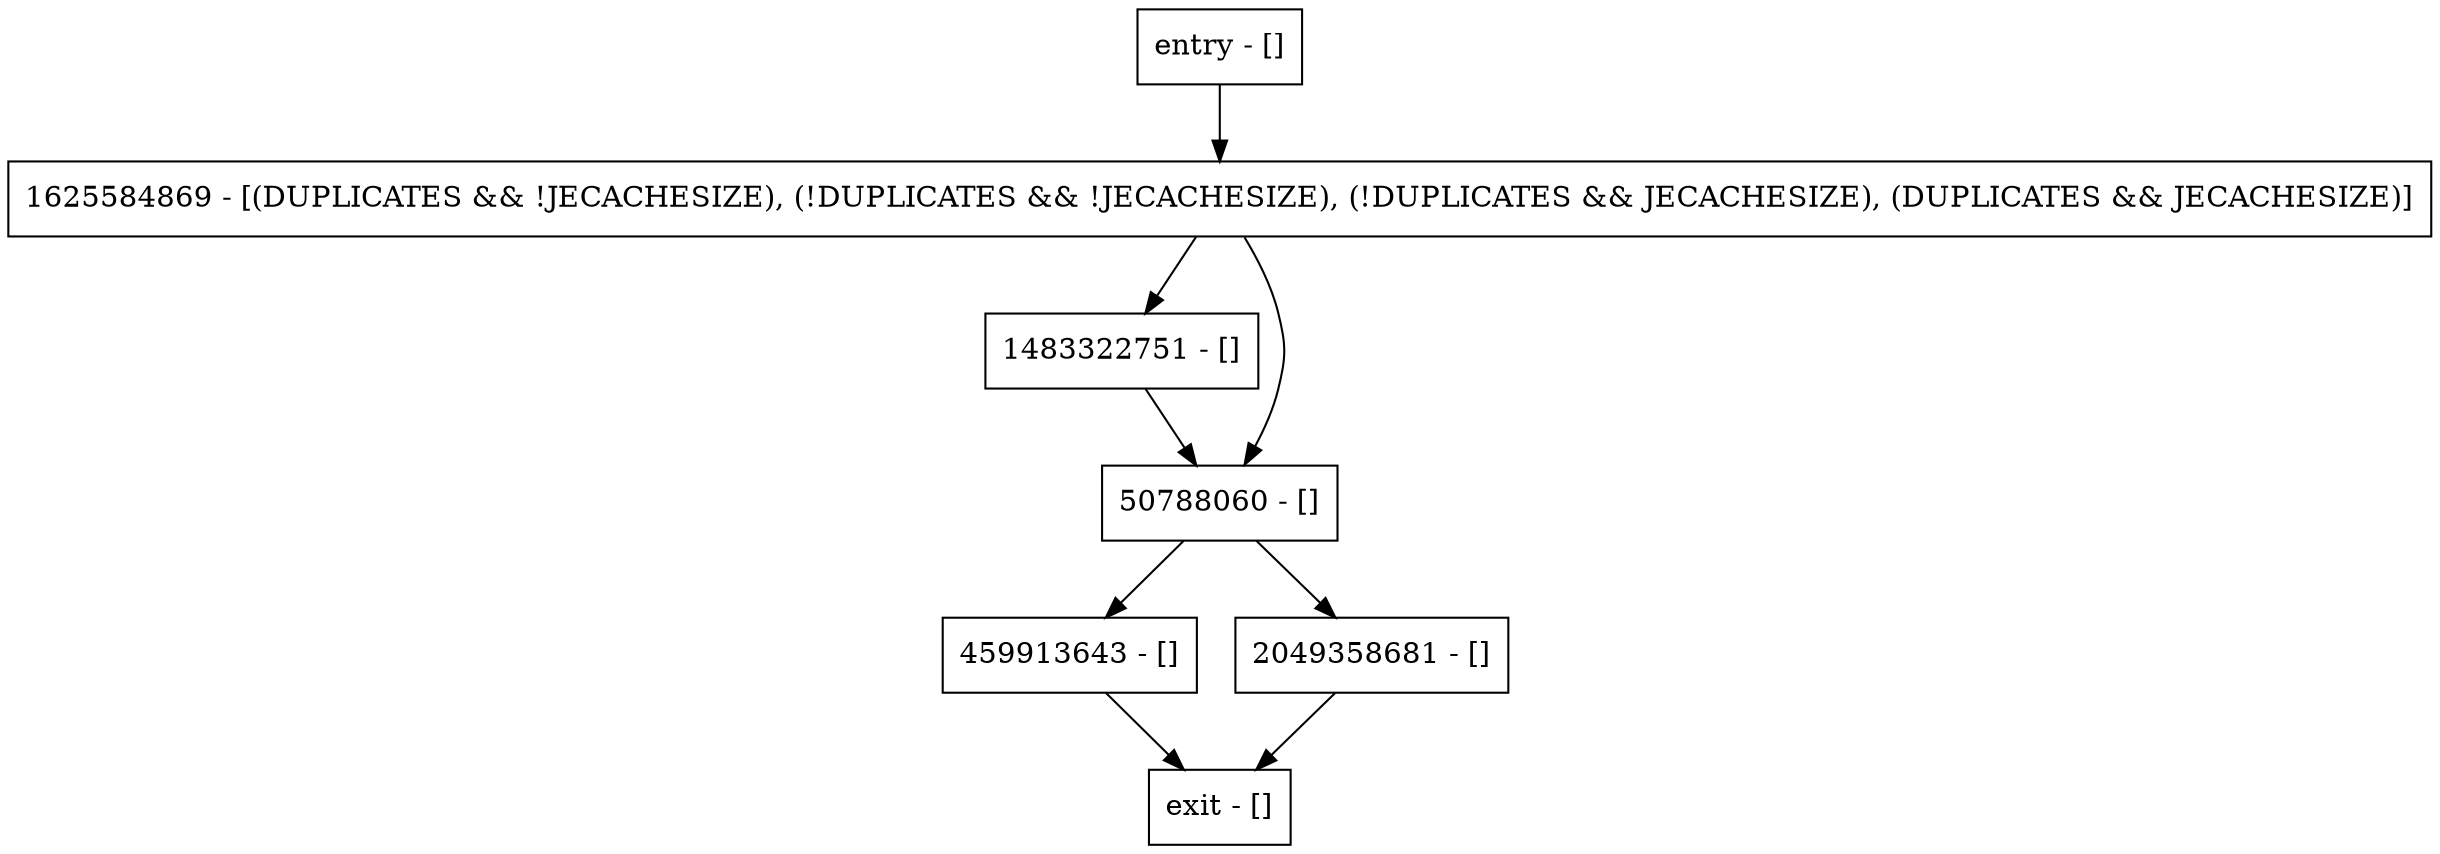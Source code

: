 digraph openDatabase {
node [shape=record];
entry [label="entry - []"];
exit [label="exit - []"];
1625584869 [label="1625584869 - [(DUPLICATES && !JECACHESIZE), (!DUPLICATES && !JECACHESIZE), (!DUPLICATES && JECACHESIZE), (DUPLICATES && JECACHESIZE)]"];
459913643 [label="459913643 - []"];
2049358681 [label="2049358681 - []"];
1483322751 [label="1483322751 - []"];
50788060 [label="50788060 - []"];
entry;
exit;
entry -> 1625584869;
1625584869 -> 1483322751;
1625584869 -> 50788060;
459913643 -> exit;
2049358681 -> exit;
1483322751 -> 50788060;
50788060 -> 459913643;
50788060 -> 2049358681;
}
